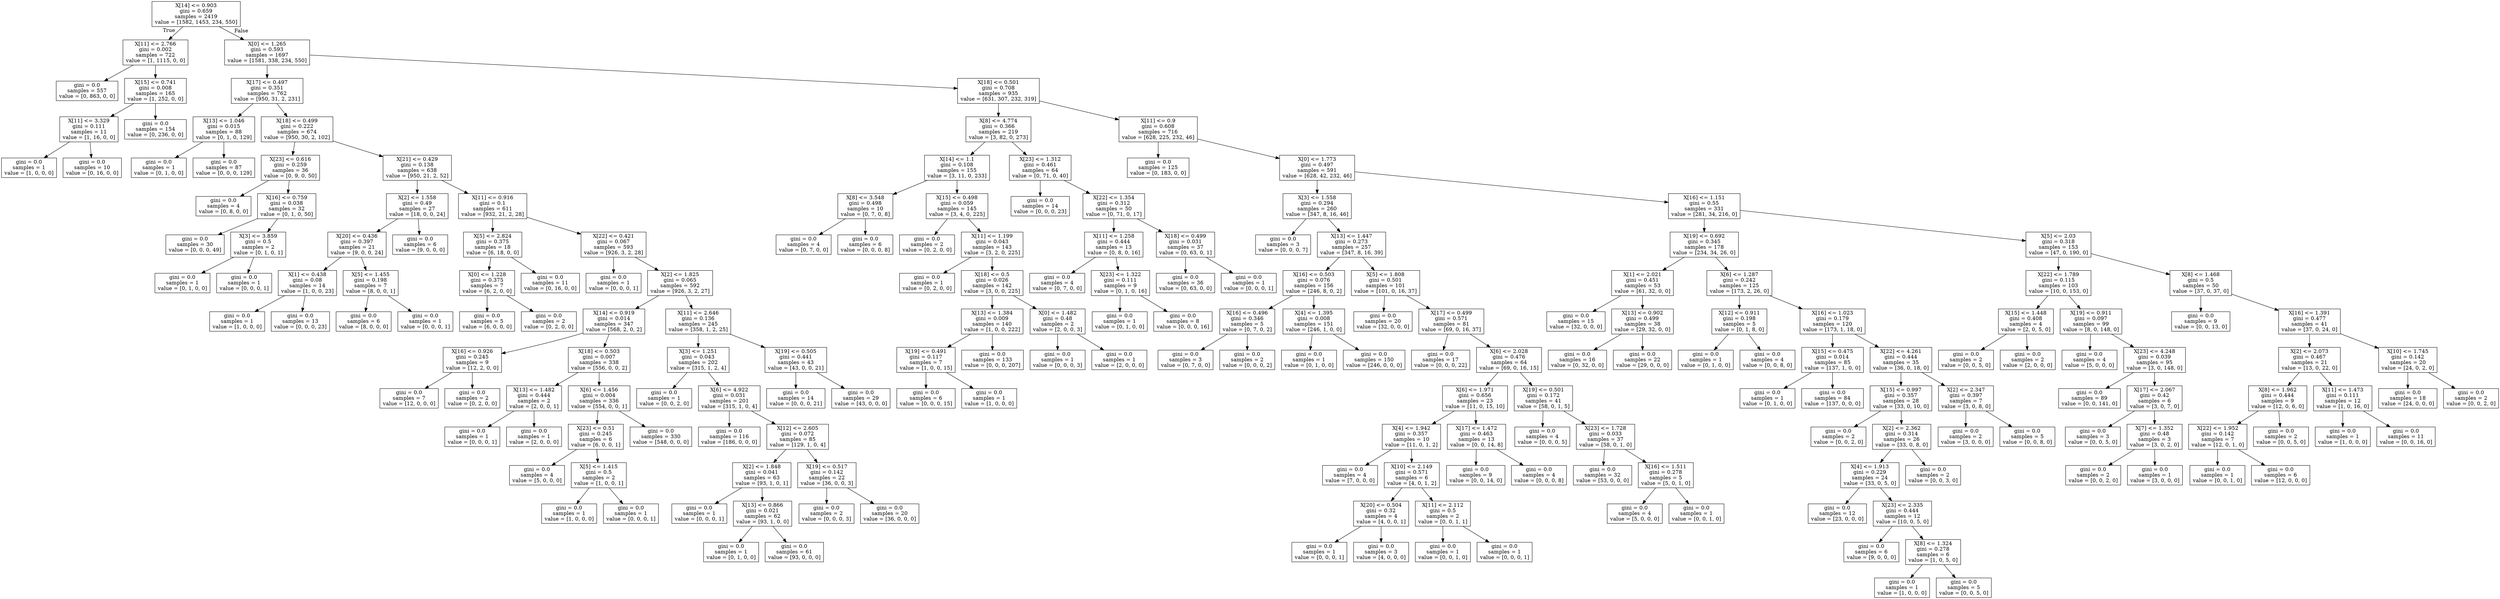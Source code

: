 digraph Tree {
node [shape=box] ;
0 [label="X[14] <= 0.903\ngini = 0.659\nsamples = 2419\nvalue = [1582, 1453, 234, 550]"] ;
1 [label="X[11] <= 2.766\ngini = 0.002\nsamples = 722\nvalue = [1, 1115, 0, 0]"] ;
0 -> 1 [labeldistance=2.5, labelangle=45, headlabel="True"] ;
2 [label="gini = 0.0\nsamples = 557\nvalue = [0, 863, 0, 0]"] ;
1 -> 2 ;
3 [label="X[15] <= 0.741\ngini = 0.008\nsamples = 165\nvalue = [1, 252, 0, 0]"] ;
1 -> 3 ;
4 [label="X[11] <= 3.329\ngini = 0.111\nsamples = 11\nvalue = [1, 16, 0, 0]"] ;
3 -> 4 ;
5 [label="gini = 0.0\nsamples = 1\nvalue = [1, 0, 0, 0]"] ;
4 -> 5 ;
6 [label="gini = 0.0\nsamples = 10\nvalue = [0, 16, 0, 0]"] ;
4 -> 6 ;
7 [label="gini = 0.0\nsamples = 154\nvalue = [0, 236, 0, 0]"] ;
3 -> 7 ;
8 [label="X[0] <= 1.265\ngini = 0.593\nsamples = 1697\nvalue = [1581, 338, 234, 550]"] ;
0 -> 8 [labeldistance=2.5, labelangle=-45, headlabel="False"] ;
9 [label="X[17] <= 0.497\ngini = 0.351\nsamples = 762\nvalue = [950, 31, 2, 231]"] ;
8 -> 9 ;
10 [label="X[13] <= 1.046\ngini = 0.015\nsamples = 88\nvalue = [0, 1, 0, 129]"] ;
9 -> 10 ;
11 [label="gini = 0.0\nsamples = 1\nvalue = [0, 1, 0, 0]"] ;
10 -> 11 ;
12 [label="gini = 0.0\nsamples = 87\nvalue = [0, 0, 0, 129]"] ;
10 -> 12 ;
13 [label="X[18] <= 0.499\ngini = 0.222\nsamples = 674\nvalue = [950, 30, 2, 102]"] ;
9 -> 13 ;
14 [label="X[23] <= 0.616\ngini = 0.259\nsamples = 36\nvalue = [0, 9, 0, 50]"] ;
13 -> 14 ;
15 [label="gini = 0.0\nsamples = 4\nvalue = [0, 8, 0, 0]"] ;
14 -> 15 ;
16 [label="X[16] <= 0.759\ngini = 0.038\nsamples = 32\nvalue = [0, 1, 0, 50]"] ;
14 -> 16 ;
17 [label="gini = 0.0\nsamples = 30\nvalue = [0, 0, 0, 49]"] ;
16 -> 17 ;
18 [label="X[3] <= 3.859\ngini = 0.5\nsamples = 2\nvalue = [0, 1, 0, 1]"] ;
16 -> 18 ;
19 [label="gini = 0.0\nsamples = 1\nvalue = [0, 1, 0, 0]"] ;
18 -> 19 ;
20 [label="gini = 0.0\nsamples = 1\nvalue = [0, 0, 0, 1]"] ;
18 -> 20 ;
21 [label="X[21] <= 0.429\ngini = 0.138\nsamples = 638\nvalue = [950, 21, 2, 52]"] ;
13 -> 21 ;
22 [label="X[2] <= 1.558\ngini = 0.49\nsamples = 27\nvalue = [18, 0, 0, 24]"] ;
21 -> 22 ;
23 [label="X[20] <= 0.436\ngini = 0.397\nsamples = 21\nvalue = [9, 0, 0, 24]"] ;
22 -> 23 ;
24 [label="X[1] <= 0.438\ngini = 0.08\nsamples = 14\nvalue = [1, 0, 0, 23]"] ;
23 -> 24 ;
25 [label="gini = 0.0\nsamples = 1\nvalue = [1, 0, 0, 0]"] ;
24 -> 25 ;
26 [label="gini = 0.0\nsamples = 13\nvalue = [0, 0, 0, 23]"] ;
24 -> 26 ;
27 [label="X[5] <= 1.455\ngini = 0.198\nsamples = 7\nvalue = [8, 0, 0, 1]"] ;
23 -> 27 ;
28 [label="gini = 0.0\nsamples = 6\nvalue = [8, 0, 0, 0]"] ;
27 -> 28 ;
29 [label="gini = 0.0\nsamples = 1\nvalue = [0, 0, 0, 1]"] ;
27 -> 29 ;
30 [label="gini = 0.0\nsamples = 6\nvalue = [9, 0, 0, 0]"] ;
22 -> 30 ;
31 [label="X[11] <= 0.916\ngini = 0.1\nsamples = 611\nvalue = [932, 21, 2, 28]"] ;
21 -> 31 ;
32 [label="X[5] <= 2.824\ngini = 0.375\nsamples = 18\nvalue = [6, 18, 0, 0]"] ;
31 -> 32 ;
33 [label="X[0] <= 1.228\ngini = 0.375\nsamples = 7\nvalue = [6, 2, 0, 0]"] ;
32 -> 33 ;
34 [label="gini = 0.0\nsamples = 5\nvalue = [6, 0, 0, 0]"] ;
33 -> 34 ;
35 [label="gini = 0.0\nsamples = 2\nvalue = [0, 2, 0, 0]"] ;
33 -> 35 ;
36 [label="gini = 0.0\nsamples = 11\nvalue = [0, 16, 0, 0]"] ;
32 -> 36 ;
37 [label="X[22] <= 0.421\ngini = 0.067\nsamples = 593\nvalue = [926, 3, 2, 28]"] ;
31 -> 37 ;
38 [label="gini = 0.0\nsamples = 1\nvalue = [0, 0, 0, 1]"] ;
37 -> 38 ;
39 [label="X[2] <= 1.825\ngini = 0.065\nsamples = 592\nvalue = [926, 3, 2, 27]"] ;
37 -> 39 ;
40 [label="X[14] <= 0.919\ngini = 0.014\nsamples = 347\nvalue = [568, 2, 0, 2]"] ;
39 -> 40 ;
41 [label="X[16] <= 0.926\ngini = 0.245\nsamples = 9\nvalue = [12, 2, 0, 0]"] ;
40 -> 41 ;
42 [label="gini = 0.0\nsamples = 7\nvalue = [12, 0, 0, 0]"] ;
41 -> 42 ;
43 [label="gini = 0.0\nsamples = 2\nvalue = [0, 2, 0, 0]"] ;
41 -> 43 ;
44 [label="X[18] <= 0.503\ngini = 0.007\nsamples = 338\nvalue = [556, 0, 0, 2]"] ;
40 -> 44 ;
45 [label="X[13] <= 1.482\ngini = 0.444\nsamples = 2\nvalue = [2, 0, 0, 1]"] ;
44 -> 45 ;
46 [label="gini = 0.0\nsamples = 1\nvalue = [0, 0, 0, 1]"] ;
45 -> 46 ;
47 [label="gini = 0.0\nsamples = 1\nvalue = [2, 0, 0, 0]"] ;
45 -> 47 ;
48 [label="X[6] <= 1.456\ngini = 0.004\nsamples = 336\nvalue = [554, 0, 0, 1]"] ;
44 -> 48 ;
49 [label="X[23] <= 0.51\ngini = 0.245\nsamples = 6\nvalue = [6, 0, 0, 1]"] ;
48 -> 49 ;
50 [label="gini = 0.0\nsamples = 4\nvalue = [5, 0, 0, 0]"] ;
49 -> 50 ;
51 [label="X[5] <= 1.415\ngini = 0.5\nsamples = 2\nvalue = [1, 0, 0, 1]"] ;
49 -> 51 ;
52 [label="gini = 0.0\nsamples = 1\nvalue = [1, 0, 0, 0]"] ;
51 -> 52 ;
53 [label="gini = 0.0\nsamples = 1\nvalue = [0, 0, 0, 1]"] ;
51 -> 53 ;
54 [label="gini = 0.0\nsamples = 330\nvalue = [548, 0, 0, 0]"] ;
48 -> 54 ;
55 [label="X[11] <= 2.646\ngini = 0.136\nsamples = 245\nvalue = [358, 1, 2, 25]"] ;
39 -> 55 ;
56 [label="X[3] <= 1.251\ngini = 0.043\nsamples = 202\nvalue = [315, 1, 2, 4]"] ;
55 -> 56 ;
57 [label="gini = 0.0\nsamples = 1\nvalue = [0, 0, 2, 0]"] ;
56 -> 57 ;
58 [label="X[6] <= 4.922\ngini = 0.031\nsamples = 201\nvalue = [315, 1, 0, 4]"] ;
56 -> 58 ;
59 [label="gini = 0.0\nsamples = 116\nvalue = [186, 0, 0, 0]"] ;
58 -> 59 ;
60 [label="X[12] <= 2.605\ngini = 0.072\nsamples = 85\nvalue = [129, 1, 0, 4]"] ;
58 -> 60 ;
61 [label="X[2] <= 1.848\ngini = 0.041\nsamples = 63\nvalue = [93, 1, 0, 1]"] ;
60 -> 61 ;
62 [label="gini = 0.0\nsamples = 1\nvalue = [0, 0, 0, 1]"] ;
61 -> 62 ;
63 [label="X[13] <= 0.866\ngini = 0.021\nsamples = 62\nvalue = [93, 1, 0, 0]"] ;
61 -> 63 ;
64 [label="gini = 0.0\nsamples = 1\nvalue = [0, 1, 0, 0]"] ;
63 -> 64 ;
65 [label="gini = 0.0\nsamples = 61\nvalue = [93, 0, 0, 0]"] ;
63 -> 65 ;
66 [label="X[19] <= 0.517\ngini = 0.142\nsamples = 22\nvalue = [36, 0, 0, 3]"] ;
60 -> 66 ;
67 [label="gini = 0.0\nsamples = 2\nvalue = [0, 0, 0, 3]"] ;
66 -> 67 ;
68 [label="gini = 0.0\nsamples = 20\nvalue = [36, 0, 0, 0]"] ;
66 -> 68 ;
69 [label="X[19] <= 0.505\ngini = 0.441\nsamples = 43\nvalue = [43, 0, 0, 21]"] ;
55 -> 69 ;
70 [label="gini = 0.0\nsamples = 14\nvalue = [0, 0, 0, 21]"] ;
69 -> 70 ;
71 [label="gini = 0.0\nsamples = 29\nvalue = [43, 0, 0, 0]"] ;
69 -> 71 ;
72 [label="X[18] <= 0.501\ngini = 0.708\nsamples = 935\nvalue = [631, 307, 232, 319]"] ;
8 -> 72 ;
73 [label="X[8] <= 4.774\ngini = 0.366\nsamples = 219\nvalue = [3, 82, 0, 273]"] ;
72 -> 73 ;
74 [label="X[14] <= 1.1\ngini = 0.108\nsamples = 155\nvalue = [3, 11, 0, 233]"] ;
73 -> 74 ;
75 [label="X[8] <= 3.548\ngini = 0.498\nsamples = 10\nvalue = [0, 7, 0, 8]"] ;
74 -> 75 ;
76 [label="gini = 0.0\nsamples = 4\nvalue = [0, 7, 0, 0]"] ;
75 -> 76 ;
77 [label="gini = 0.0\nsamples = 6\nvalue = [0, 0, 0, 8]"] ;
75 -> 77 ;
78 [label="X[15] <= 0.498\ngini = 0.059\nsamples = 145\nvalue = [3, 4, 0, 225]"] ;
74 -> 78 ;
79 [label="gini = 0.0\nsamples = 2\nvalue = [0, 2, 0, 0]"] ;
78 -> 79 ;
80 [label="X[11] <= 1.199\ngini = 0.043\nsamples = 143\nvalue = [3, 2, 0, 225]"] ;
78 -> 80 ;
81 [label="gini = 0.0\nsamples = 1\nvalue = [0, 2, 0, 0]"] ;
80 -> 81 ;
82 [label="X[18] <= 0.5\ngini = 0.026\nsamples = 142\nvalue = [3, 0, 0, 225]"] ;
80 -> 82 ;
83 [label="X[13] <= 1.384\ngini = 0.009\nsamples = 140\nvalue = [1, 0, 0, 222]"] ;
82 -> 83 ;
84 [label="X[19] <= 0.491\ngini = 0.117\nsamples = 7\nvalue = [1, 0, 0, 15]"] ;
83 -> 84 ;
85 [label="gini = 0.0\nsamples = 6\nvalue = [0, 0, 0, 15]"] ;
84 -> 85 ;
86 [label="gini = 0.0\nsamples = 1\nvalue = [1, 0, 0, 0]"] ;
84 -> 86 ;
87 [label="gini = 0.0\nsamples = 133\nvalue = [0, 0, 0, 207]"] ;
83 -> 87 ;
88 [label="X[0] <= 1.482\ngini = 0.48\nsamples = 2\nvalue = [2, 0, 0, 3]"] ;
82 -> 88 ;
89 [label="gini = 0.0\nsamples = 1\nvalue = [0, 0, 0, 3]"] ;
88 -> 89 ;
90 [label="gini = 0.0\nsamples = 1\nvalue = [2, 0, 0, 0]"] ;
88 -> 90 ;
91 [label="X[23] <= 1.312\ngini = 0.461\nsamples = 64\nvalue = [0, 71, 0, 40]"] ;
73 -> 91 ;
92 [label="gini = 0.0\nsamples = 14\nvalue = [0, 0, 0, 23]"] ;
91 -> 92 ;
93 [label="X[22] <= 1.354\ngini = 0.312\nsamples = 50\nvalue = [0, 71, 0, 17]"] ;
91 -> 93 ;
94 [label="X[11] <= 1.258\ngini = 0.444\nsamples = 13\nvalue = [0, 8, 0, 16]"] ;
93 -> 94 ;
95 [label="gini = 0.0\nsamples = 4\nvalue = [0, 7, 0, 0]"] ;
94 -> 95 ;
96 [label="X[23] <= 1.322\ngini = 0.111\nsamples = 9\nvalue = [0, 1, 0, 16]"] ;
94 -> 96 ;
97 [label="gini = 0.0\nsamples = 1\nvalue = [0, 1, 0, 0]"] ;
96 -> 97 ;
98 [label="gini = 0.0\nsamples = 8\nvalue = [0, 0, 0, 16]"] ;
96 -> 98 ;
99 [label="X[18] <= 0.499\ngini = 0.031\nsamples = 37\nvalue = [0, 63, 0, 1]"] ;
93 -> 99 ;
100 [label="gini = 0.0\nsamples = 36\nvalue = [0, 63, 0, 0]"] ;
99 -> 100 ;
101 [label="gini = 0.0\nsamples = 1\nvalue = [0, 0, 0, 1]"] ;
99 -> 101 ;
102 [label="X[11] <= 0.9\ngini = 0.608\nsamples = 716\nvalue = [628, 225, 232, 46]"] ;
72 -> 102 ;
103 [label="gini = 0.0\nsamples = 125\nvalue = [0, 183, 0, 0]"] ;
102 -> 103 ;
104 [label="X[0] <= 1.773\ngini = 0.497\nsamples = 591\nvalue = [628, 42, 232, 46]"] ;
102 -> 104 ;
105 [label="X[3] <= 1.558\ngini = 0.294\nsamples = 260\nvalue = [347, 8, 16, 46]"] ;
104 -> 105 ;
106 [label="gini = 0.0\nsamples = 3\nvalue = [0, 0, 0, 7]"] ;
105 -> 106 ;
107 [label="X[13] <= 1.447\ngini = 0.273\nsamples = 257\nvalue = [347, 8, 16, 39]"] ;
105 -> 107 ;
108 [label="X[16] <= 0.503\ngini = 0.076\nsamples = 156\nvalue = [246, 8, 0, 2]"] ;
107 -> 108 ;
109 [label="X[16] <= 0.496\ngini = 0.346\nsamples = 5\nvalue = [0, 7, 0, 2]"] ;
108 -> 109 ;
110 [label="gini = 0.0\nsamples = 3\nvalue = [0, 7, 0, 0]"] ;
109 -> 110 ;
111 [label="gini = 0.0\nsamples = 2\nvalue = [0, 0, 0, 2]"] ;
109 -> 111 ;
112 [label="X[4] <= 1.395\ngini = 0.008\nsamples = 151\nvalue = [246, 1, 0, 0]"] ;
108 -> 112 ;
113 [label="gini = 0.0\nsamples = 1\nvalue = [0, 1, 0, 0]"] ;
112 -> 113 ;
114 [label="gini = 0.0\nsamples = 150\nvalue = [246, 0, 0, 0]"] ;
112 -> 114 ;
115 [label="X[5] <= 1.808\ngini = 0.501\nsamples = 101\nvalue = [101, 0, 16, 37]"] ;
107 -> 115 ;
116 [label="gini = 0.0\nsamples = 20\nvalue = [32, 0, 0, 0]"] ;
115 -> 116 ;
117 [label="X[17] <= 0.499\ngini = 0.571\nsamples = 81\nvalue = [69, 0, 16, 37]"] ;
115 -> 117 ;
118 [label="gini = 0.0\nsamples = 17\nvalue = [0, 0, 0, 22]"] ;
117 -> 118 ;
119 [label="X[6] <= 2.028\ngini = 0.476\nsamples = 64\nvalue = [69, 0, 16, 15]"] ;
117 -> 119 ;
120 [label="X[6] <= 1.971\ngini = 0.656\nsamples = 23\nvalue = [11, 0, 15, 10]"] ;
119 -> 120 ;
121 [label="X[4] <= 1.942\ngini = 0.357\nsamples = 10\nvalue = [11, 0, 1, 2]"] ;
120 -> 121 ;
122 [label="gini = 0.0\nsamples = 4\nvalue = [7, 0, 0, 0]"] ;
121 -> 122 ;
123 [label="X[10] <= 2.149\ngini = 0.571\nsamples = 6\nvalue = [4, 0, 1, 2]"] ;
121 -> 123 ;
124 [label="X[20] <= 0.504\ngini = 0.32\nsamples = 4\nvalue = [4, 0, 0, 1]"] ;
123 -> 124 ;
125 [label="gini = 0.0\nsamples = 1\nvalue = [0, 0, 0, 1]"] ;
124 -> 125 ;
126 [label="gini = 0.0\nsamples = 3\nvalue = [4, 0, 0, 0]"] ;
124 -> 126 ;
127 [label="X[11] <= 2.112\ngini = 0.5\nsamples = 2\nvalue = [0, 0, 1, 1]"] ;
123 -> 127 ;
128 [label="gini = 0.0\nsamples = 1\nvalue = [0, 0, 1, 0]"] ;
127 -> 128 ;
129 [label="gini = 0.0\nsamples = 1\nvalue = [0, 0, 0, 1]"] ;
127 -> 129 ;
130 [label="X[17] <= 1.472\ngini = 0.463\nsamples = 13\nvalue = [0, 0, 14, 8]"] ;
120 -> 130 ;
131 [label="gini = 0.0\nsamples = 9\nvalue = [0, 0, 14, 0]"] ;
130 -> 131 ;
132 [label="gini = 0.0\nsamples = 4\nvalue = [0, 0, 0, 8]"] ;
130 -> 132 ;
133 [label="X[19] <= 0.501\ngini = 0.172\nsamples = 41\nvalue = [58, 0, 1, 5]"] ;
119 -> 133 ;
134 [label="gini = 0.0\nsamples = 4\nvalue = [0, 0, 0, 5]"] ;
133 -> 134 ;
135 [label="X[23] <= 1.728\ngini = 0.033\nsamples = 37\nvalue = [58, 0, 1, 0]"] ;
133 -> 135 ;
136 [label="gini = 0.0\nsamples = 32\nvalue = [53, 0, 0, 0]"] ;
135 -> 136 ;
137 [label="X[16] <= 1.511\ngini = 0.278\nsamples = 5\nvalue = [5, 0, 1, 0]"] ;
135 -> 137 ;
138 [label="gini = 0.0\nsamples = 4\nvalue = [5, 0, 0, 0]"] ;
137 -> 138 ;
139 [label="gini = 0.0\nsamples = 1\nvalue = [0, 0, 1, 0]"] ;
137 -> 139 ;
140 [label="X[16] <= 1.151\ngini = 0.55\nsamples = 331\nvalue = [281, 34, 216, 0]"] ;
104 -> 140 ;
141 [label="X[19] <= 0.692\ngini = 0.345\nsamples = 178\nvalue = [234, 34, 26, 0]"] ;
140 -> 141 ;
142 [label="X[1] <= 2.021\ngini = 0.451\nsamples = 53\nvalue = [61, 32, 0, 0]"] ;
141 -> 142 ;
143 [label="gini = 0.0\nsamples = 15\nvalue = [32, 0, 0, 0]"] ;
142 -> 143 ;
144 [label="X[13] <= 0.902\ngini = 0.499\nsamples = 38\nvalue = [29, 32, 0, 0]"] ;
142 -> 144 ;
145 [label="gini = 0.0\nsamples = 16\nvalue = [0, 32, 0, 0]"] ;
144 -> 145 ;
146 [label="gini = 0.0\nsamples = 22\nvalue = [29, 0, 0, 0]"] ;
144 -> 146 ;
147 [label="X[6] <= 1.287\ngini = 0.242\nsamples = 125\nvalue = [173, 2, 26, 0]"] ;
141 -> 147 ;
148 [label="X[12] <= 0.911\ngini = 0.198\nsamples = 5\nvalue = [0, 1, 8, 0]"] ;
147 -> 148 ;
149 [label="gini = 0.0\nsamples = 1\nvalue = [0, 1, 0, 0]"] ;
148 -> 149 ;
150 [label="gini = 0.0\nsamples = 4\nvalue = [0, 0, 8, 0]"] ;
148 -> 150 ;
151 [label="X[16] <= 1.023\ngini = 0.179\nsamples = 120\nvalue = [173, 1, 18, 0]"] ;
147 -> 151 ;
152 [label="X[15] <= 0.475\ngini = 0.014\nsamples = 85\nvalue = [137, 1, 0, 0]"] ;
151 -> 152 ;
153 [label="gini = 0.0\nsamples = 1\nvalue = [0, 1, 0, 0]"] ;
152 -> 153 ;
154 [label="gini = 0.0\nsamples = 84\nvalue = [137, 0, 0, 0]"] ;
152 -> 154 ;
155 [label="X[22] <= 4.261\ngini = 0.444\nsamples = 35\nvalue = [36, 0, 18, 0]"] ;
151 -> 155 ;
156 [label="X[15] <= 0.997\ngini = 0.357\nsamples = 28\nvalue = [33, 0, 10, 0]"] ;
155 -> 156 ;
157 [label="gini = 0.0\nsamples = 2\nvalue = [0, 0, 2, 0]"] ;
156 -> 157 ;
158 [label="X[2] <= 2.362\ngini = 0.314\nsamples = 26\nvalue = [33, 0, 8, 0]"] ;
156 -> 158 ;
159 [label="X[4] <= 1.913\ngini = 0.229\nsamples = 24\nvalue = [33, 0, 5, 0]"] ;
158 -> 159 ;
160 [label="gini = 0.0\nsamples = 12\nvalue = [23, 0, 0, 0]"] ;
159 -> 160 ;
161 [label="X[23] <= 2.335\ngini = 0.444\nsamples = 12\nvalue = [10, 0, 5, 0]"] ;
159 -> 161 ;
162 [label="gini = 0.0\nsamples = 6\nvalue = [9, 0, 0, 0]"] ;
161 -> 162 ;
163 [label="X[8] <= 1.324\ngini = 0.278\nsamples = 6\nvalue = [1, 0, 5, 0]"] ;
161 -> 163 ;
164 [label="gini = 0.0\nsamples = 1\nvalue = [1, 0, 0, 0]"] ;
163 -> 164 ;
165 [label="gini = 0.0\nsamples = 5\nvalue = [0, 0, 5, 0]"] ;
163 -> 165 ;
166 [label="gini = 0.0\nsamples = 2\nvalue = [0, 0, 3, 0]"] ;
158 -> 166 ;
167 [label="X[2] <= 2.347\ngini = 0.397\nsamples = 7\nvalue = [3, 0, 8, 0]"] ;
155 -> 167 ;
168 [label="gini = 0.0\nsamples = 2\nvalue = [3, 0, 0, 0]"] ;
167 -> 168 ;
169 [label="gini = 0.0\nsamples = 5\nvalue = [0, 0, 8, 0]"] ;
167 -> 169 ;
170 [label="X[5] <= 2.03\ngini = 0.318\nsamples = 153\nvalue = [47, 0, 190, 0]"] ;
140 -> 170 ;
171 [label="X[22] <= 1.789\ngini = 0.115\nsamples = 103\nvalue = [10, 0, 153, 0]"] ;
170 -> 171 ;
172 [label="X[15] <= 1.448\ngini = 0.408\nsamples = 4\nvalue = [2, 0, 5, 0]"] ;
171 -> 172 ;
173 [label="gini = 0.0\nsamples = 2\nvalue = [0, 0, 5, 0]"] ;
172 -> 173 ;
174 [label="gini = 0.0\nsamples = 2\nvalue = [2, 0, 0, 0]"] ;
172 -> 174 ;
175 [label="X[19] <= 0.911\ngini = 0.097\nsamples = 99\nvalue = [8, 0, 148, 0]"] ;
171 -> 175 ;
176 [label="gini = 0.0\nsamples = 4\nvalue = [5, 0, 0, 0]"] ;
175 -> 176 ;
177 [label="X[23] <= 4.248\ngini = 0.039\nsamples = 95\nvalue = [3, 0, 148, 0]"] ;
175 -> 177 ;
178 [label="gini = 0.0\nsamples = 89\nvalue = [0, 0, 141, 0]"] ;
177 -> 178 ;
179 [label="X[17] <= 2.067\ngini = 0.42\nsamples = 6\nvalue = [3, 0, 7, 0]"] ;
177 -> 179 ;
180 [label="gini = 0.0\nsamples = 3\nvalue = [0, 0, 5, 0]"] ;
179 -> 180 ;
181 [label="X[7] <= 1.352\ngini = 0.48\nsamples = 3\nvalue = [3, 0, 2, 0]"] ;
179 -> 181 ;
182 [label="gini = 0.0\nsamples = 2\nvalue = [0, 0, 2, 0]"] ;
181 -> 182 ;
183 [label="gini = 0.0\nsamples = 1\nvalue = [3, 0, 0, 0]"] ;
181 -> 183 ;
184 [label="X[8] <= 1.468\ngini = 0.5\nsamples = 50\nvalue = [37, 0, 37, 0]"] ;
170 -> 184 ;
185 [label="gini = 0.0\nsamples = 9\nvalue = [0, 0, 13, 0]"] ;
184 -> 185 ;
186 [label="X[16] <= 1.391\ngini = 0.477\nsamples = 41\nvalue = [37, 0, 24, 0]"] ;
184 -> 186 ;
187 [label="X[2] <= 2.073\ngini = 0.467\nsamples = 21\nvalue = [13, 0, 22, 0]"] ;
186 -> 187 ;
188 [label="X[8] <= 1.962\ngini = 0.444\nsamples = 9\nvalue = [12, 0, 6, 0]"] ;
187 -> 188 ;
189 [label="X[22] <= 1.952\ngini = 0.142\nsamples = 7\nvalue = [12, 0, 1, 0]"] ;
188 -> 189 ;
190 [label="gini = 0.0\nsamples = 1\nvalue = [0, 0, 1, 0]"] ;
189 -> 190 ;
191 [label="gini = 0.0\nsamples = 6\nvalue = [12, 0, 0, 0]"] ;
189 -> 191 ;
192 [label="gini = 0.0\nsamples = 2\nvalue = [0, 0, 5, 0]"] ;
188 -> 192 ;
193 [label="X[11] <= 1.473\ngini = 0.111\nsamples = 12\nvalue = [1, 0, 16, 0]"] ;
187 -> 193 ;
194 [label="gini = 0.0\nsamples = 1\nvalue = [1, 0, 0, 0]"] ;
193 -> 194 ;
195 [label="gini = 0.0\nsamples = 11\nvalue = [0, 0, 16, 0]"] ;
193 -> 195 ;
196 [label="X[10] <= 1.745\ngini = 0.142\nsamples = 20\nvalue = [24, 0, 2, 0]"] ;
186 -> 196 ;
197 [label="gini = 0.0\nsamples = 18\nvalue = [24, 0, 0, 0]"] ;
196 -> 197 ;
198 [label="gini = 0.0\nsamples = 2\nvalue = [0, 0, 2, 0]"] ;
196 -> 198 ;
}